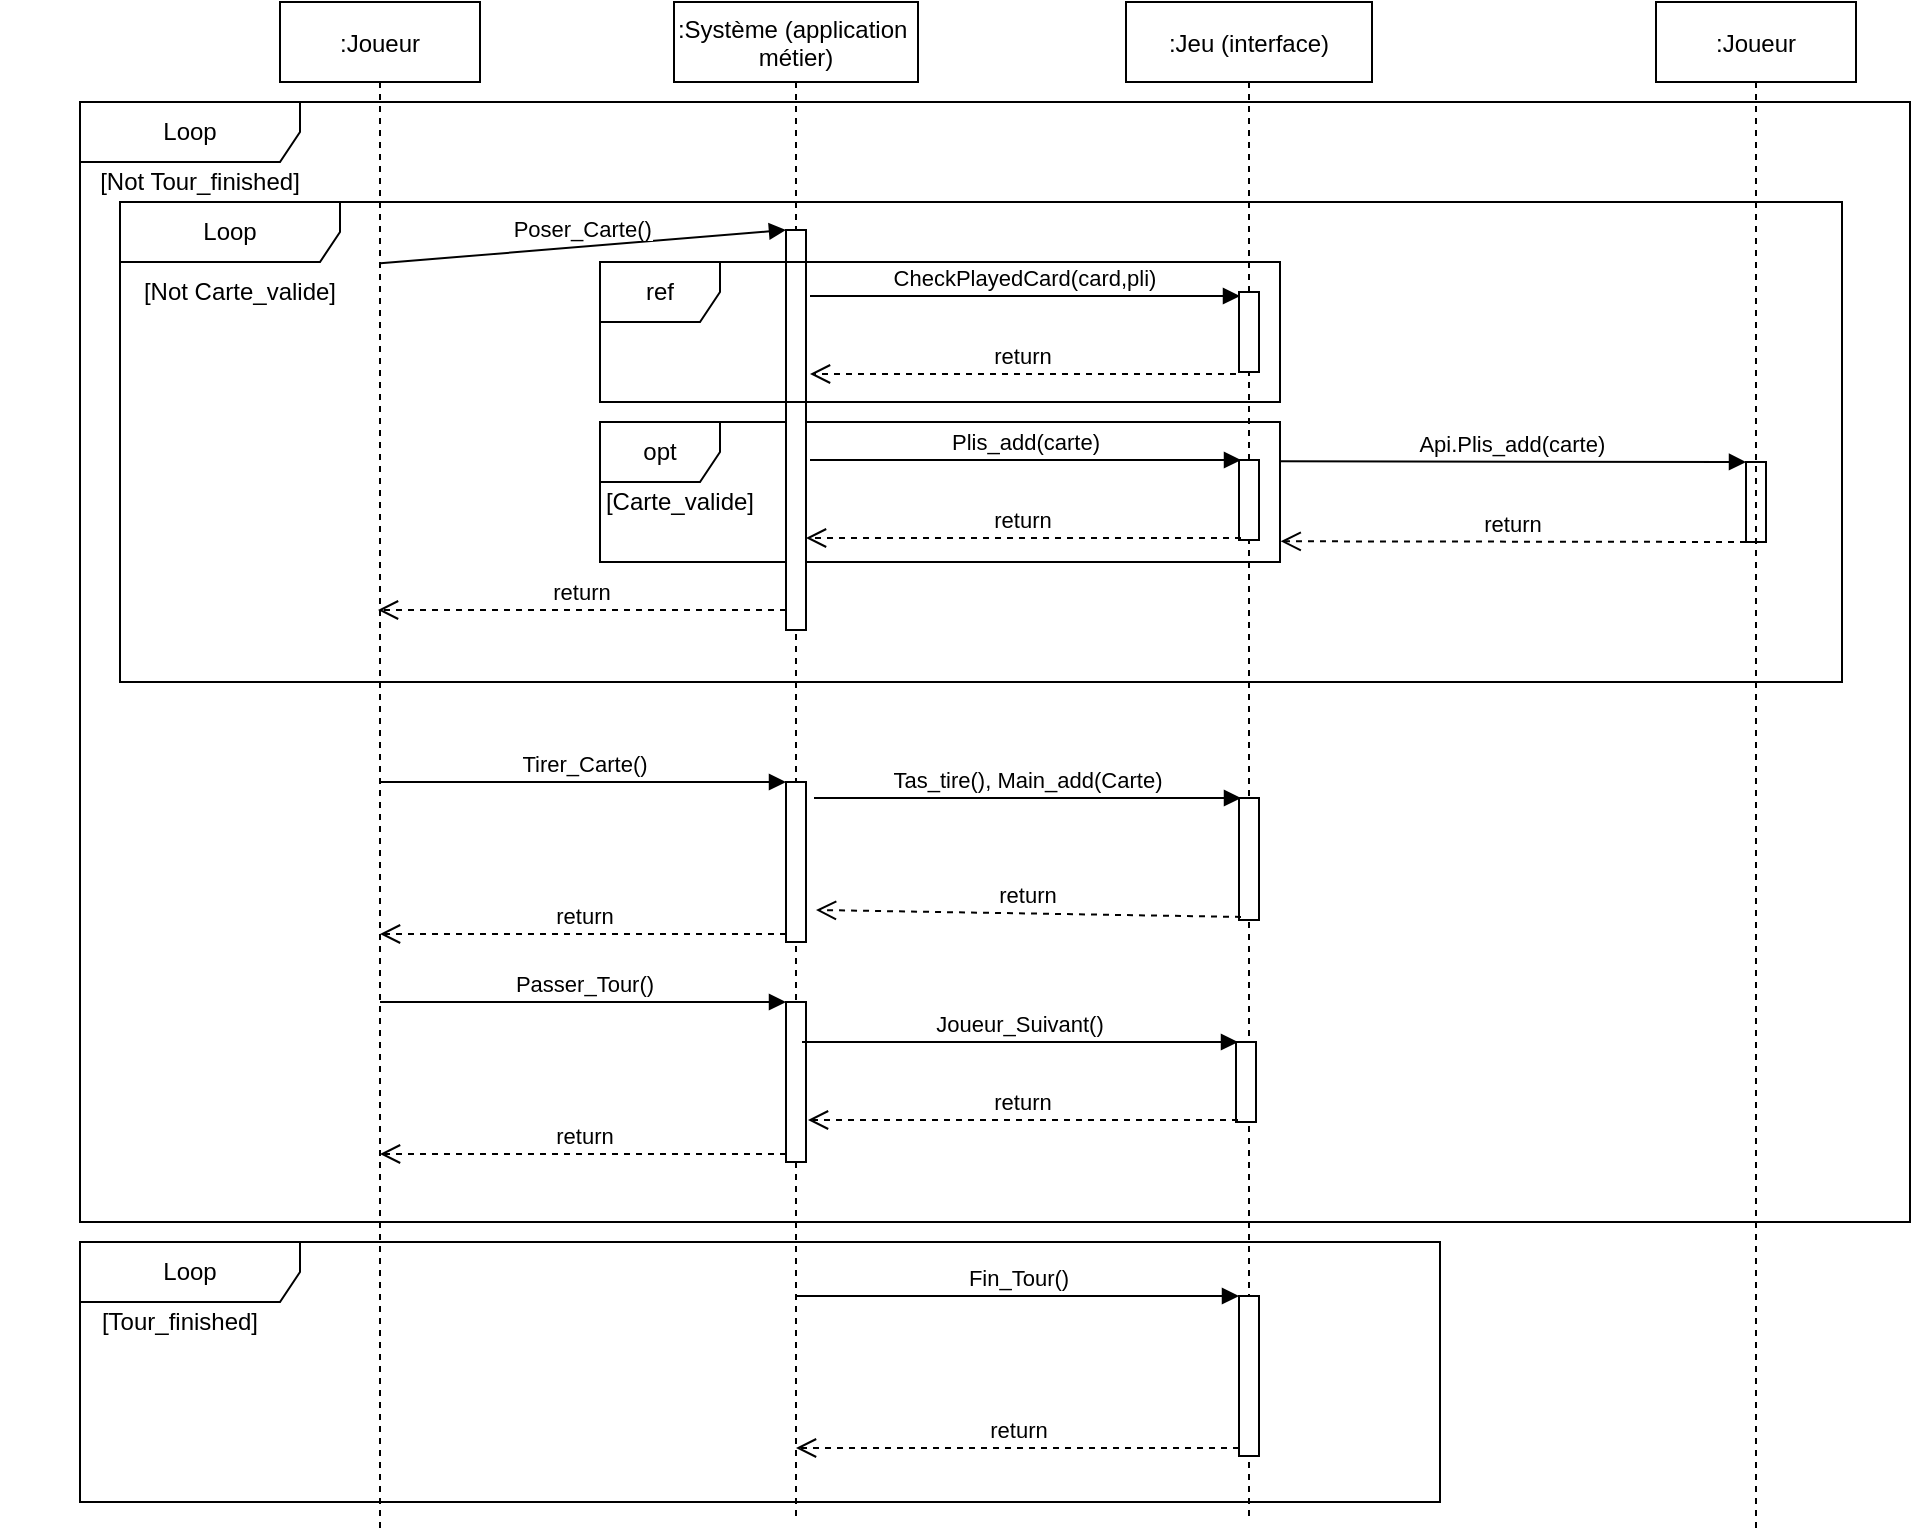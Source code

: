 <mxfile version="13.7.7" type="gitlab">
  <diagram id="kgpKYQtTHZ0yAKxKKP6v" name="Page-1">
    <mxGraphModel dx="2522" dy="833" grid="0" gridSize="10" guides="1" tooltips="1" connect="1" arrows="1" fold="1" page="1" pageScale="1" pageWidth="1100" pageHeight="850" background="#ffffff" math="0" shadow="0" extFonts="Permanent Marker^https://fonts.googleapis.com/css?family=Permanent+Marker">
      <root>
        <mxCell id="0" />
        <mxCell id="1" parent="0" />
        <mxCell id="ORQ5gyo4uyK21jIdF5UX-32" value="Loop" style="shape=umlFrame;whiteSpace=wrap;html=1;width=110;height=30;" parent="1" vertex="1">
          <mxGeometry x="-950" y="680" width="680" height="130" as="geometry" />
        </mxCell>
        <mxCell id="ORQ5gyo4uyK21jIdF5UX-24" value="Loop" style="shape=umlFrame;whiteSpace=wrap;html=1;width=110;height=30;" parent="1" vertex="1">
          <mxGeometry x="-950" y="110" width="915" height="560" as="geometry" />
        </mxCell>
        <mxCell id="ORQ5gyo4uyK21jIdF5UX-5" value="Loop" style="shape=umlFrame;whiteSpace=wrap;html=1;width=110;height=30;" parent="1" vertex="1">
          <mxGeometry x="-930" y="160" width="861" height="240" as="geometry" />
        </mxCell>
        <mxCell id="ORQ5gyo4uyK21jIdF5UX-8" value="opt" style="shape=umlFrame;whiteSpace=wrap;html=1;" parent="1" vertex="1">
          <mxGeometry x="-690" y="270" width="340" height="70" as="geometry" />
        </mxCell>
        <mxCell id="3nuBFxr9cyL0pnOWT2aG-1" value=":Joueur" style="shape=umlLifeline;perimeter=lifelinePerimeter;container=1;collapsible=0;recursiveResize=0;rounded=0;shadow=0;strokeWidth=1;" parent="1" vertex="1">
          <mxGeometry x="-850" y="60" width="100" height="764" as="geometry" />
        </mxCell>
        <mxCell id="3nuBFxr9cyL0pnOWT2aG-5" value=":Système (application &#xa;métier)" style="shape=umlLifeline;perimeter=lifelinePerimeter;container=1;collapsible=0;recursiveResize=0;rounded=0;shadow=0;strokeWidth=1;" parent="1" vertex="1">
          <mxGeometry x="-653" y="60" width="122" height="760" as="geometry" />
        </mxCell>
        <mxCell id="3nuBFxr9cyL0pnOWT2aG-6" value="" style="points=[];perimeter=orthogonalPerimeter;rounded=0;shadow=0;strokeWidth=1;" parent="3nuBFxr9cyL0pnOWT2aG-5" vertex="1">
          <mxGeometry x="56" y="114" width="10" height="200" as="geometry" />
        </mxCell>
        <mxCell id="ORQ5gyo4uyK21jIdF5UX-12" value="" style="html=1;points=[];perimeter=orthogonalPerimeter;" parent="3nuBFxr9cyL0pnOWT2aG-5" vertex="1">
          <mxGeometry x="56" y="390" width="10" height="80" as="geometry" />
        </mxCell>
        <mxCell id="ORQ5gyo4uyK21jIdF5UX-18" value="" style="html=1;points=[];perimeter=orthogonalPerimeter;" parent="3nuBFxr9cyL0pnOWT2aG-5" vertex="1">
          <mxGeometry x="56" y="500" width="10" height="80" as="geometry" />
        </mxCell>
        <mxCell id="3nuBFxr9cyL0pnOWT2aG-7" value="return" style="verticalAlign=bottom;endArrow=open;dashed=1;endSize=8;exitX=0;exitY=0.95;shadow=0;strokeWidth=1;" parent="1" source="3nuBFxr9cyL0pnOWT2aG-6" edge="1">
          <mxGeometry relative="1" as="geometry">
            <mxPoint x="-801" y="364" as="targetPoint" />
          </mxGeometry>
        </mxCell>
        <mxCell id="3nuBFxr9cyL0pnOWT2aG-8" value="Poser_Carte()" style="verticalAlign=bottom;endArrow=block;entryX=0;entryY=0;shadow=0;strokeWidth=1;exitX=0.502;exitY=0.171;exitDx=0;exitDy=0;exitPerimeter=0;" parent="1" source="3nuBFxr9cyL0pnOWT2aG-1" target="3nuBFxr9cyL0pnOWT2aG-6" edge="1">
          <mxGeometry relative="1" as="geometry">
            <mxPoint x="-795" y="180.0" as="sourcePoint" />
          </mxGeometry>
        </mxCell>
        <mxCell id="ORQ5gyo4uyK21jIdF5UX-1" value=":Jeu (interface)" style="shape=umlLifeline;perimeter=lifelinePerimeter;container=1;collapsible=0;recursiveResize=0;rounded=0;shadow=0;strokeWidth=1;" parent="1" vertex="1">
          <mxGeometry x="-427" y="60" width="123" height="760" as="geometry" />
        </mxCell>
        <mxCell id="ORQ5gyo4uyK21jIdF5UX-2" value="" style="points=[];perimeter=orthogonalPerimeter;rounded=0;shadow=0;strokeWidth=1;" parent="ORQ5gyo4uyK21jIdF5UX-1" vertex="1">
          <mxGeometry x="56.5" y="229" width="10" height="40" as="geometry" />
        </mxCell>
        <mxCell id="ORQ5gyo4uyK21jIdF5UX-21" value="" style="points=[];perimeter=orthogonalPerimeter;rounded=0;shadow=0;strokeWidth=1;" parent="ORQ5gyo4uyK21jIdF5UX-1" vertex="1">
          <mxGeometry x="55" y="520" width="10" height="40" as="geometry" />
        </mxCell>
        <mxCell id="ORQ5gyo4uyK21jIdF5UX-22" value="Joueur_Suivant()" style="verticalAlign=bottom;endArrow=block;shadow=0;strokeWidth=1;entryX=0.1;entryY=0;entryDx=0;entryDy=0;entryPerimeter=0;" parent="ORQ5gyo4uyK21jIdF5UX-1" target="ORQ5gyo4uyK21jIdF5UX-21" edge="1">
          <mxGeometry relative="1" as="geometry">
            <mxPoint x="-162" y="520" as="sourcePoint" />
            <mxPoint x="40" y="520" as="targetPoint" />
          </mxGeometry>
        </mxCell>
        <mxCell id="ORQ5gyo4uyK21jIdF5UX-23" value="return" style="verticalAlign=bottom;endArrow=open;dashed=1;endSize=8;exitX=0.1;exitY=0.975;shadow=0;strokeWidth=1;exitDx=0;exitDy=0;exitPerimeter=0;" parent="ORQ5gyo4uyK21jIdF5UX-1" source="ORQ5gyo4uyK21jIdF5UX-21" edge="1">
          <mxGeometry relative="1" as="geometry">
            <mxPoint x="-159" y="559" as="targetPoint" />
            <mxPoint y="550" as="sourcePoint" />
          </mxGeometry>
        </mxCell>
        <mxCell id="ORQ5gyo4uyK21jIdF5UX-29" value="" style="html=1;points=[];perimeter=orthogonalPerimeter;" parent="ORQ5gyo4uyK21jIdF5UX-1" vertex="1">
          <mxGeometry x="56.5" y="647" width="10" height="80" as="geometry" />
        </mxCell>
        <mxCell id="ORQ5gyo4uyK21jIdF5UX-15" value="" style="points=[];perimeter=orthogonalPerimeter;rounded=0;shadow=0;strokeWidth=1;" parent="ORQ5gyo4uyK21jIdF5UX-1" vertex="1">
          <mxGeometry x="56.5" y="398" width="10" height="61" as="geometry" />
        </mxCell>
        <mxCell id="ORQ5gyo4uyK21jIdF5UX-3" value="Plis_add(carte)" style="verticalAlign=bottom;endArrow=block;shadow=0;strokeWidth=1;entryX=0.1;entryY=0;entryDx=0;entryDy=0;entryPerimeter=0;" parent="1" target="ORQ5gyo4uyK21jIdF5UX-2" edge="1">
          <mxGeometry relative="1" as="geometry">
            <mxPoint x="-585" y="289" as="sourcePoint" />
            <mxPoint x="-380" y="290" as="targetPoint" />
          </mxGeometry>
        </mxCell>
        <mxCell id="ORQ5gyo4uyK21jIdF5UX-4" value="return" style="verticalAlign=bottom;endArrow=open;dashed=1;endSize=8;exitX=0.1;exitY=0.975;shadow=0;strokeWidth=1;exitDx=0;exitDy=0;exitPerimeter=0;" parent="1" source="ORQ5gyo4uyK21jIdF5UX-2" edge="1">
          <mxGeometry relative="1" as="geometry">
            <mxPoint x="-587" y="328" as="targetPoint" />
            <mxPoint x="-420" y="320" as="sourcePoint" />
          </mxGeometry>
        </mxCell>
        <mxCell id="ORQ5gyo4uyK21jIdF5UX-6" value="ref" style="shape=umlFrame;whiteSpace=wrap;html=1;" parent="1" vertex="1">
          <mxGeometry x="-690" y="190" width="340" height="70" as="geometry" />
        </mxCell>
        <mxCell id="ORQ5gyo4uyK21jIdF5UX-10" value="[Carte_valide]" style="text;html=1;strokeColor=none;fillColor=none;align=center;verticalAlign=middle;whiteSpace=wrap;rounded=0;" parent="1" vertex="1">
          <mxGeometry x="-740" y="300" width="180" height="20" as="geometry" />
        </mxCell>
        <mxCell id="ORQ5gyo4uyK21jIdF5UX-11" value="[Not Carte_valide]" style="text;html=1;strokeColor=none;fillColor=none;align=center;verticalAlign=middle;whiteSpace=wrap;rounded=0;" parent="1" vertex="1">
          <mxGeometry x="-960" y="195" width="180" height="20" as="geometry" />
        </mxCell>
        <mxCell id="ORQ5gyo4uyK21jIdF5UX-13" value="Tirer_Carte()" style="html=1;verticalAlign=bottom;endArrow=block;entryX=0;entryY=0;" parent="1" source="3nuBFxr9cyL0pnOWT2aG-1" target="ORQ5gyo4uyK21jIdF5UX-12" edge="1">
          <mxGeometry relative="1" as="geometry">
            <mxPoint x="-675" y="450" as="sourcePoint" />
          </mxGeometry>
        </mxCell>
        <mxCell id="ORQ5gyo4uyK21jIdF5UX-14" value="return" style="html=1;verticalAlign=bottom;endArrow=open;dashed=1;endSize=8;exitX=0;exitY=0.95;" parent="1" source="ORQ5gyo4uyK21jIdF5UX-12" target="3nuBFxr9cyL0pnOWT2aG-1" edge="1">
          <mxGeometry relative="1" as="geometry">
            <mxPoint x="-675" y="526" as="targetPoint" />
          </mxGeometry>
        </mxCell>
        <mxCell id="ORQ5gyo4uyK21jIdF5UX-16" value="Tas_tire(), Main_add(Carte)" style="verticalAlign=bottom;endArrow=block;shadow=0;strokeWidth=1;entryX=0.1;entryY=0;entryDx=0;entryDy=0;entryPerimeter=0;" parent="1" target="ORQ5gyo4uyK21jIdF5UX-15" edge="1">
          <mxGeometry relative="1" as="geometry">
            <mxPoint x="-583" y="458" as="sourcePoint" />
            <mxPoint x="-380" y="470" as="targetPoint" />
          </mxGeometry>
        </mxCell>
        <mxCell id="ORQ5gyo4uyK21jIdF5UX-17" value="return" style="verticalAlign=bottom;endArrow=open;dashed=1;endSize=8;exitX=0.1;exitY=0.975;shadow=0;strokeWidth=1;exitDx=0;exitDy=0;exitPerimeter=0;" parent="1" source="ORQ5gyo4uyK21jIdF5UX-15" edge="1">
          <mxGeometry relative="1" as="geometry">
            <mxPoint x="-582" y="514" as="targetPoint" />
            <mxPoint x="-420" y="500" as="sourcePoint" />
          </mxGeometry>
        </mxCell>
        <mxCell id="ORQ5gyo4uyK21jIdF5UX-19" value="Passer_Tour()" style="html=1;verticalAlign=bottom;endArrow=block;entryX=0;entryY=0;" parent="1" source="3nuBFxr9cyL0pnOWT2aG-1" target="ORQ5gyo4uyK21jIdF5UX-18" edge="1">
          <mxGeometry relative="1" as="geometry">
            <mxPoint x="-675" y="560" as="sourcePoint" />
          </mxGeometry>
        </mxCell>
        <mxCell id="ORQ5gyo4uyK21jIdF5UX-20" value="return" style="html=1;verticalAlign=bottom;endArrow=open;dashed=1;endSize=8;exitX=0;exitY=0.95;" parent="1" source="ORQ5gyo4uyK21jIdF5UX-18" target="3nuBFxr9cyL0pnOWT2aG-1" edge="1">
          <mxGeometry relative="1" as="geometry">
            <mxPoint x="-675" y="636" as="targetPoint" />
          </mxGeometry>
        </mxCell>
        <mxCell id="ORQ5gyo4uyK21jIdF5UX-25" value="[Not Tour_finished]" style="text;html=1;strokeColor=none;fillColor=none;align=center;verticalAlign=middle;whiteSpace=wrap;rounded=0;" parent="1" vertex="1">
          <mxGeometry x="-980" y="140" width="180" height="20" as="geometry" />
        </mxCell>
        <mxCell id="ORQ5gyo4uyK21jIdF5UX-30" value="Fin_Tour()" style="html=1;verticalAlign=bottom;endArrow=block;entryX=0;entryY=0;" parent="1" source="3nuBFxr9cyL0pnOWT2aG-5" target="ORQ5gyo4uyK21jIdF5UX-29" edge="1">
          <mxGeometry relative="1" as="geometry">
            <mxPoint x="-445" y="710" as="sourcePoint" />
          </mxGeometry>
        </mxCell>
        <mxCell id="ORQ5gyo4uyK21jIdF5UX-31" value="return" style="html=1;verticalAlign=bottom;endArrow=open;dashed=1;endSize=8;exitX=0;exitY=0.95;" parent="1" source="ORQ5gyo4uyK21jIdF5UX-29" target="3nuBFxr9cyL0pnOWT2aG-5" edge="1">
          <mxGeometry relative="1" as="geometry">
            <mxPoint x="-445" y="786" as="targetPoint" />
          </mxGeometry>
        </mxCell>
        <mxCell id="ORQ5gyo4uyK21jIdF5UX-33" value="[Tour_finished]" style="text;html=1;strokeColor=none;fillColor=none;align=center;verticalAlign=middle;whiteSpace=wrap;rounded=0;" parent="1" vertex="1">
          <mxGeometry x="-990" y="710" width="180" height="20" as="geometry" />
        </mxCell>
        <mxCell id="h1YhjfsKzgG1S_CLmp3s-1" value="" style="points=[];perimeter=orthogonalPerimeter;rounded=0;shadow=0;strokeWidth=1;" parent="1" vertex="1">
          <mxGeometry x="-370.5" y="205" width="10" height="40" as="geometry" />
        </mxCell>
        <mxCell id="h1YhjfsKzgG1S_CLmp3s-2" value="CheckPlayedCard(card,pli)" style="verticalAlign=bottom;endArrow=block;shadow=0;strokeWidth=1;entryX=0.05;entryY=0.05;entryDx=0;entryDy=0;entryPerimeter=0;" parent="1" target="h1YhjfsKzgG1S_CLmp3s-1" edge="1">
          <mxGeometry relative="1" as="geometry">
            <mxPoint x="-585" y="207" as="sourcePoint" />
            <mxPoint x="-380" y="207" as="targetPoint" />
          </mxGeometry>
        </mxCell>
        <mxCell id="h1YhjfsKzgG1S_CLmp3s-3" value="return" style="verticalAlign=bottom;endArrow=open;dashed=1;endSize=8;shadow=0;strokeWidth=1;" parent="1" edge="1">
          <mxGeometry relative="1" as="geometry">
            <mxPoint x="-585" y="246" as="targetPoint" />
            <mxPoint x="-372" y="246" as="sourcePoint" />
          </mxGeometry>
        </mxCell>
        <mxCell id="lEbK9pNWP9uaotriC4TU-15" value="" style="points=[];perimeter=orthogonalPerimeter;rounded=0;shadow=0;strokeWidth=1;" parent="1" vertex="1">
          <mxGeometry x="-117" y="290" width="10" height="40" as="geometry" />
        </mxCell>
        <mxCell id="lEbK9pNWP9uaotriC4TU-20" value="Api.Plis_add(carte)" style="verticalAlign=bottom;endArrow=block;shadow=0;strokeWidth=1;entryX=0.1;entryY=0;entryDx=0;entryDy=0;entryPerimeter=0;exitX=0.999;exitY=0.281;exitDx=0;exitDy=0;exitPerimeter=0;" parent="1" source="ORQ5gyo4uyK21jIdF5UX-8" edge="1">
          <mxGeometry relative="1" as="geometry">
            <mxPoint x="-337.5" y="291" as="sourcePoint" />
            <mxPoint x="-117" y="290" as="targetPoint" />
          </mxGeometry>
        </mxCell>
        <mxCell id="lEbK9pNWP9uaotriC4TU-21" value="return" style="verticalAlign=bottom;endArrow=open;dashed=1;endSize=8;exitX=0.1;exitY=0.975;shadow=0;strokeWidth=1;exitDx=0;exitDy=0;exitPerimeter=0;entryX=1.001;entryY=0.852;entryDx=0;entryDy=0;entryPerimeter=0;" parent="1" target="ORQ5gyo4uyK21jIdF5UX-8" edge="1">
          <mxGeometry relative="1" as="geometry">
            <mxPoint x="-340.64" y="330.4" as="targetPoint" />
            <mxPoint x="-117" y="330.0" as="sourcePoint" />
          </mxGeometry>
        </mxCell>
        <mxCell id="hKKKY72oN7GVn6uNOPe8-2" value=":Joueur" style="shape=umlLifeline;perimeter=lifelinePerimeter;container=1;collapsible=0;recursiveResize=0;rounded=0;shadow=0;strokeWidth=1;" vertex="1" parent="1">
          <mxGeometry x="-162" y="60" width="100" height="764" as="geometry" />
        </mxCell>
      </root>
    </mxGraphModel>
  </diagram>
</mxfile>
